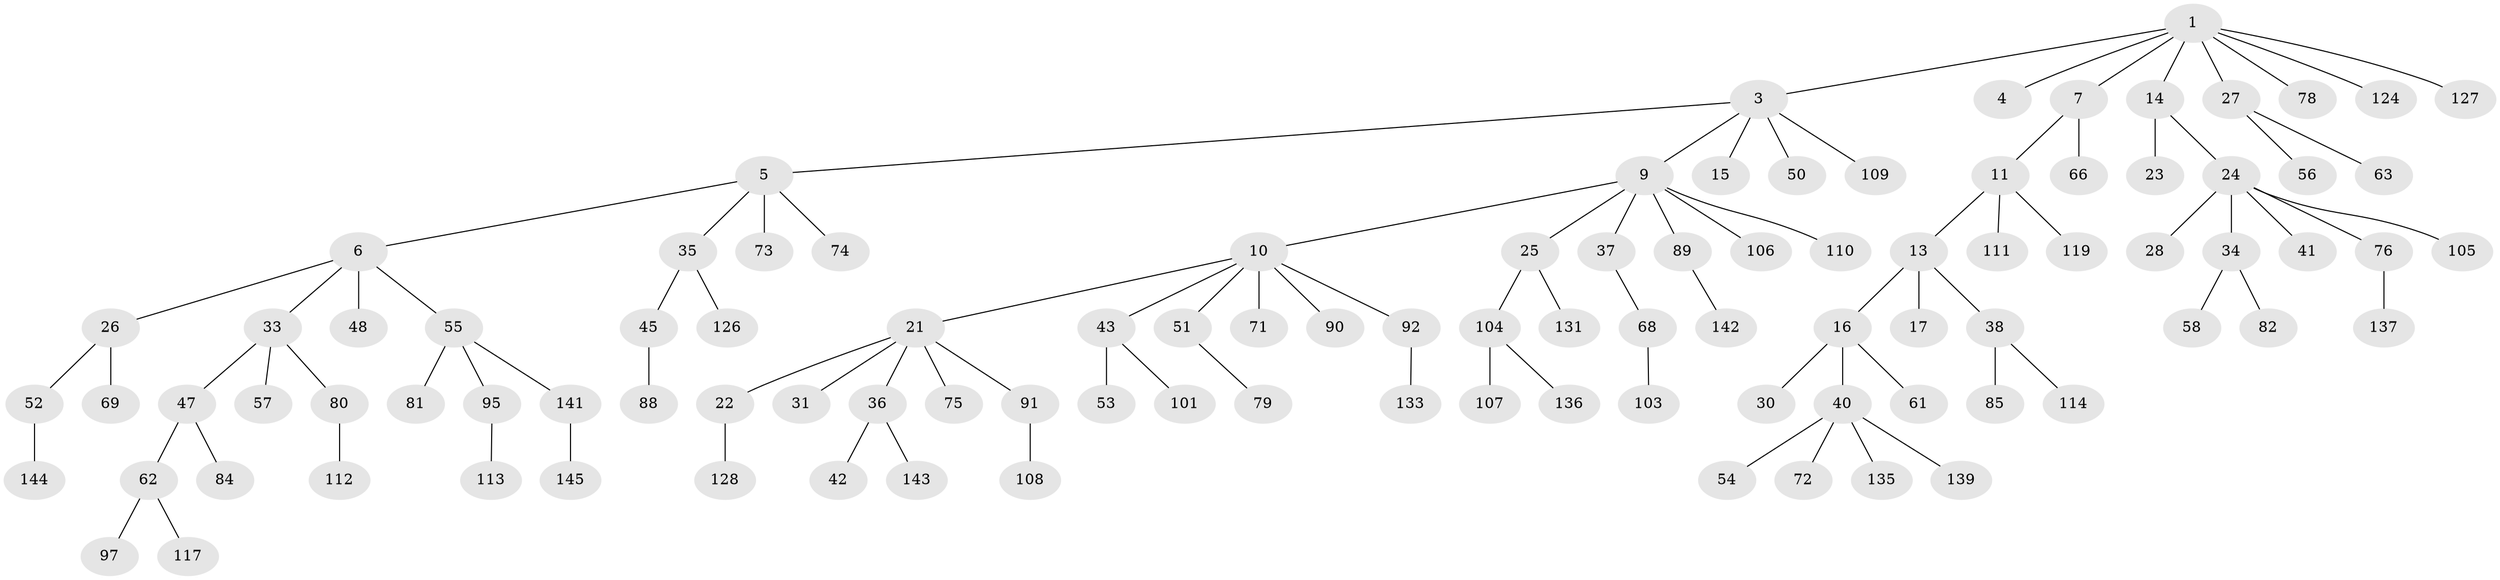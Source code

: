 // original degree distribution, {5: 0.03424657534246575, 6: 0.0273972602739726, 1: 0.5068493150684932, 3: 0.1232876712328767, 4: 0.06164383561643835, 2: 0.23972602739726026, 7: 0.00684931506849315}
// Generated by graph-tools (version 1.1) at 2025/42/03/06/25 10:42:05]
// undirected, 102 vertices, 101 edges
graph export_dot {
graph [start="1"]
  node [color=gray90,style=filled];
  1 [super="+2"];
  3 [super="+87"];
  4;
  5 [super="+12"];
  6 [super="+8"];
  7 [super="+19"];
  9 [super="+18"];
  10 [super="+39"];
  11 [super="+83"];
  13 [super="+29"];
  14 [super="+20"];
  15;
  16;
  17;
  21 [super="+46"];
  22;
  23;
  24 [super="+64"];
  25 [super="+32"];
  26 [super="+134"];
  27;
  28;
  30;
  31;
  33 [super="+67"];
  34 [super="+44"];
  35 [super="+138"];
  36 [super="+65"];
  37;
  38 [super="+70"];
  40 [super="+94"];
  41;
  42;
  43 [super="+49"];
  45 [super="+60"];
  47;
  48 [super="+100"];
  50 [super="+132"];
  51 [super="+98"];
  52 [super="+118"];
  53;
  54;
  55 [super="+59"];
  56 [super="+129"];
  57;
  58 [super="+116"];
  61 [super="+96"];
  62 [super="+93"];
  63 [super="+115"];
  66;
  68 [super="+146"];
  69 [super="+77"];
  71 [super="+130"];
  72;
  73;
  74;
  75;
  76 [super="+102"];
  78 [super="+120"];
  79;
  80;
  81 [super="+122"];
  82 [super="+86"];
  84;
  85;
  88;
  89;
  90 [super="+99"];
  91;
  92 [super="+123"];
  95 [super="+121"];
  97 [super="+125"];
  101;
  103;
  104;
  105;
  106;
  107;
  108;
  109;
  110;
  111;
  112;
  113;
  114;
  117;
  119;
  124;
  126;
  127 [super="+140"];
  128;
  131;
  133;
  135;
  136;
  137;
  139;
  141;
  142;
  143;
  144;
  145;
  1 -- 4;
  1 -- 14;
  1 -- 78;
  1 -- 124;
  1 -- 3;
  1 -- 7;
  1 -- 27;
  1 -- 127;
  3 -- 5;
  3 -- 9;
  3 -- 15;
  3 -- 50;
  3 -- 109;
  5 -- 6;
  5 -- 35;
  5 -- 73;
  5 -- 74;
  6 -- 48;
  6 -- 33;
  6 -- 26;
  6 -- 55;
  7 -- 11;
  7 -- 66;
  9 -- 10;
  9 -- 25;
  9 -- 37;
  9 -- 110;
  9 -- 89;
  9 -- 106;
  10 -- 21;
  10 -- 43;
  10 -- 71;
  10 -- 92;
  10 -- 51;
  10 -- 90;
  11 -- 13;
  11 -- 111;
  11 -- 119;
  13 -- 16;
  13 -- 17;
  13 -- 38;
  14 -- 23;
  14 -- 24;
  16 -- 30;
  16 -- 40;
  16 -- 61;
  21 -- 22;
  21 -- 31;
  21 -- 36;
  21 -- 75;
  21 -- 91;
  22 -- 128;
  24 -- 28;
  24 -- 34;
  24 -- 41;
  24 -- 76;
  24 -- 105;
  25 -- 104;
  25 -- 131;
  26 -- 52;
  26 -- 69;
  27 -- 56;
  27 -- 63;
  33 -- 47;
  33 -- 57;
  33 -- 80;
  34 -- 58;
  34 -- 82;
  35 -- 45;
  35 -- 126;
  36 -- 42;
  36 -- 143;
  37 -- 68;
  38 -- 85;
  38 -- 114;
  40 -- 54;
  40 -- 72;
  40 -- 139;
  40 -- 135;
  43 -- 101;
  43 -- 53;
  45 -- 88;
  47 -- 62;
  47 -- 84;
  51 -- 79;
  52 -- 144;
  55 -- 81;
  55 -- 141;
  55 -- 95;
  62 -- 117;
  62 -- 97;
  68 -- 103;
  76 -- 137;
  80 -- 112;
  89 -- 142;
  91 -- 108;
  92 -- 133;
  95 -- 113;
  104 -- 107;
  104 -- 136;
  141 -- 145;
}

